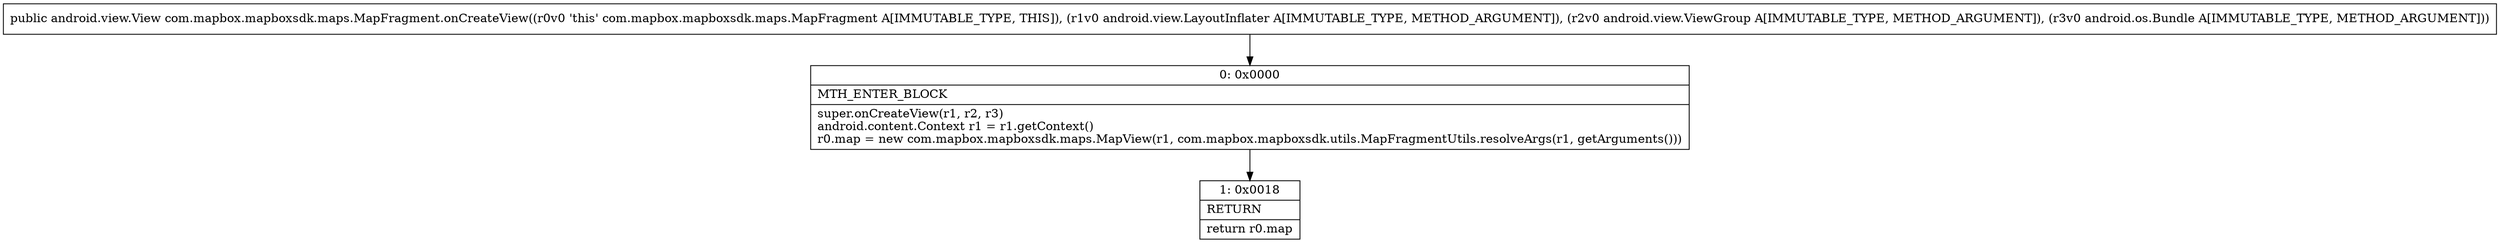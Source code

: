 digraph "CFG forcom.mapbox.mapboxsdk.maps.MapFragment.onCreateView(Landroid\/view\/LayoutInflater;Landroid\/view\/ViewGroup;Landroid\/os\/Bundle;)Landroid\/view\/View;" {
Node_0 [shape=record,label="{0\:\ 0x0000|MTH_ENTER_BLOCK\l|super.onCreateView(r1, r2, r3)\landroid.content.Context r1 = r1.getContext()\lr0.map = new com.mapbox.mapboxsdk.maps.MapView(r1, com.mapbox.mapboxsdk.utils.MapFragmentUtils.resolveArgs(r1, getArguments()))\l}"];
Node_1 [shape=record,label="{1\:\ 0x0018|RETURN\l|return r0.map\l}"];
MethodNode[shape=record,label="{public android.view.View com.mapbox.mapboxsdk.maps.MapFragment.onCreateView((r0v0 'this' com.mapbox.mapboxsdk.maps.MapFragment A[IMMUTABLE_TYPE, THIS]), (r1v0 android.view.LayoutInflater A[IMMUTABLE_TYPE, METHOD_ARGUMENT]), (r2v0 android.view.ViewGroup A[IMMUTABLE_TYPE, METHOD_ARGUMENT]), (r3v0 android.os.Bundle A[IMMUTABLE_TYPE, METHOD_ARGUMENT])) }"];
MethodNode -> Node_0;
Node_0 -> Node_1;
}

